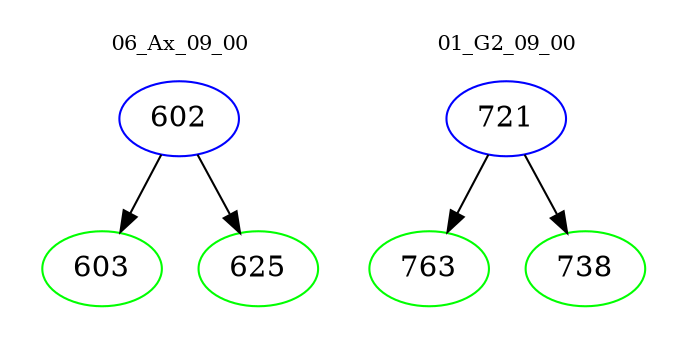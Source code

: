 digraph{
subgraph cluster_0 {
color = white
label = "06_Ax_09_00";
fontsize=10;
T0_602 [label="602", color="blue"]
T0_602 -> T0_603 [color="black"]
T0_603 [label="603", color="green"]
T0_602 -> T0_625 [color="black"]
T0_625 [label="625", color="green"]
}
subgraph cluster_1 {
color = white
label = "01_G2_09_00";
fontsize=10;
T1_721 [label="721", color="blue"]
T1_721 -> T1_763 [color="black"]
T1_763 [label="763", color="green"]
T1_721 -> T1_738 [color="black"]
T1_738 [label="738", color="green"]
}
}
